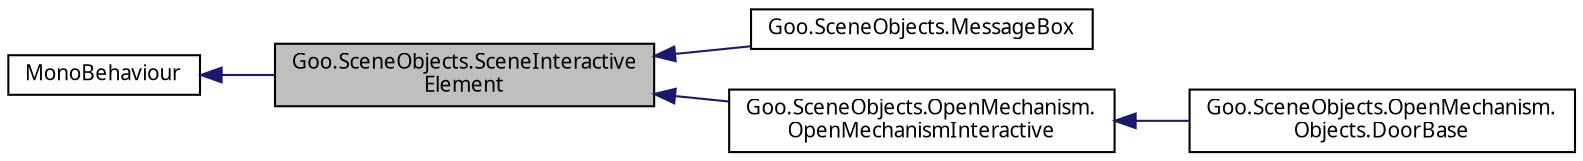 digraph "Goo.SceneObjects.SceneInteractiveElement"
{
 // LATEX_PDF_SIZE
  edge [fontname="Calibrii",fontsize="10",labelfontname="Calibrii",labelfontsize="10"];
  node [fontname="Calibrii",fontsize="10",shape=record];
  rankdir="LR";
  Node1 [label="Goo.SceneObjects.SceneInteractive\lElement",height=0.2,width=0.4,color="black", fillcolor="grey75", style="filled", fontcolor="black",tooltip=" "];
  Node2 -> Node1 [dir="back",color="midnightblue",fontsize="10",style="solid",fontname="Calibrii"];
  Node2 [label="MonoBehaviour",height=0.2,width=0.4,color="black", fillcolor="white", style="filled",tooltip=" "];
  Node1 -> Node3 [dir="back",color="midnightblue",fontsize="10",style="solid",fontname="Calibrii"];
  Node3 [label="Goo.SceneObjects.MessageBox",height=0.2,width=0.4,color="black", fillcolor="white", style="filled",URL="$d1/da6/classGoo_1_1SceneObjects_1_1MessageBox.html",tooltip=" "];
  Node1 -> Node4 [dir="back",color="midnightblue",fontsize="10",style="solid",fontname="Calibrii"];
  Node4 [label="Goo.SceneObjects.OpenMechanism.\lOpenMechanismInteractive",height=0.2,width=0.4,color="black", fillcolor="white", style="filled",URL="$dd/dc6/classGoo_1_1SceneObjects_1_1OpenMechanism_1_1OpenMechanismInteractive.html",tooltip=" "];
  Node4 -> Node5 [dir="back",color="midnightblue",fontsize="10",style="solid",fontname="Calibrii"];
  Node5 [label="Goo.SceneObjects.OpenMechanism.\lObjects.DoorBase",height=0.2,width=0.4,color="black", fillcolor="white", style="filled",URL="$d1/d90/classGoo_1_1SceneObjects_1_1OpenMechanism_1_1Objects_1_1DoorBase.html",tooltip=" "];
}

